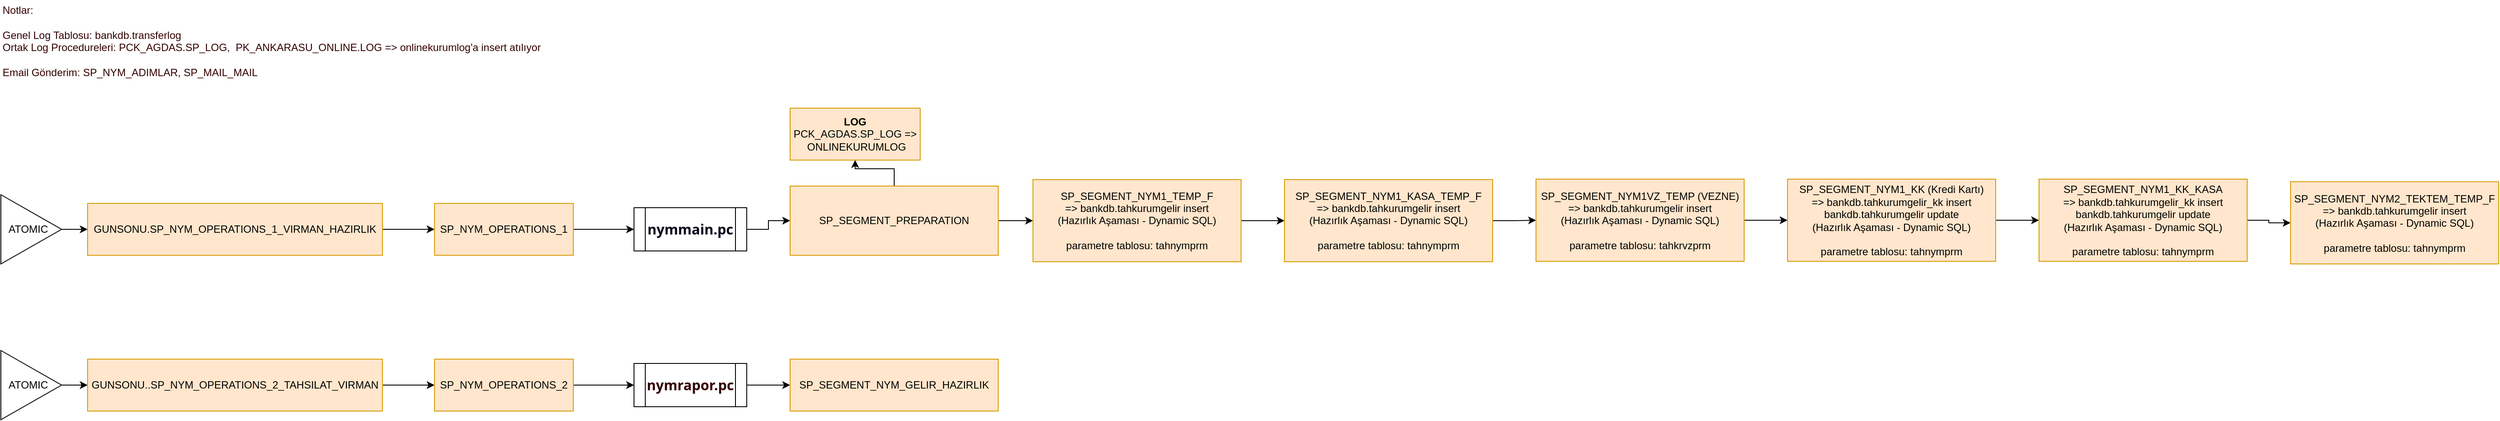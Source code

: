 <mxfile version="20.8.14" type="github">
  <diagram id="KAb09H1aaRv1wUn9QZgi" name="Page-1">
    <mxGraphModel dx="1292" dy="1779" grid="1" gridSize="10" guides="1" tooltips="1" connect="1" arrows="1" fold="1" page="1" pageScale="1" pageWidth="850" pageHeight="1100" math="0" shadow="0">
      <root>
        <mxCell id="0" />
        <mxCell id="1" parent="0" />
        <mxCell id="SjDv2KnS--hnq-5WUfop-4" value="" style="edgeStyle=orthogonalEdgeStyle;rounded=0;orthogonalLoop=1;jettySize=auto;html=1;" parent="1" source="SjDv2KnS--hnq-5WUfop-2" target="SjDv2KnS--hnq-5WUfop-3" edge="1">
          <mxGeometry relative="1" as="geometry" />
        </mxCell>
        <mxCell id="SjDv2KnS--hnq-5WUfop-2" value="ATOMIC&amp;nbsp;&amp;nbsp;" style="triangle;whiteSpace=wrap;html=1;" parent="1" vertex="1">
          <mxGeometry x="20" y="200" width="70" height="80" as="geometry" />
        </mxCell>
        <mxCell id="SjDv2KnS--hnq-5WUfop-6" value="" style="edgeStyle=orthogonalEdgeStyle;rounded=0;orthogonalLoop=1;jettySize=auto;html=1;" parent="1" source="SjDv2KnS--hnq-5WUfop-3" target="SjDv2KnS--hnq-5WUfop-5" edge="1">
          <mxGeometry relative="1" as="geometry" />
        </mxCell>
        <mxCell id="SjDv2KnS--hnq-5WUfop-3" value="GUNSONU.SP_NYM_OPERATIONS_1_VIRMAN_HAZIRLIK" style="rounded=0;whiteSpace=wrap;html=1;fillColor=#ffe6cc;strokeColor=#d79b00;" parent="1" vertex="1">
          <mxGeometry x="120" y="210" width="340" height="60" as="geometry" />
        </mxCell>
        <mxCell id="SjDv2KnS--hnq-5WUfop-18" style="edgeStyle=orthogonalEdgeStyle;rounded=0;orthogonalLoop=1;jettySize=auto;html=1;entryX=0;entryY=0.5;entryDx=0;entryDy=0;fontColor=#03031c;" parent="1" source="SjDv2KnS--hnq-5WUfop-5" target="SjDv2KnS--hnq-5WUfop-7" edge="1">
          <mxGeometry relative="1" as="geometry" />
        </mxCell>
        <mxCell id="SjDv2KnS--hnq-5WUfop-5" value="SP_NYM_OPERATIONS_1" style="rounded=0;whiteSpace=wrap;html=1;fillColor=#ffe6cc;strokeColor=#d79b00;" parent="1" vertex="1">
          <mxGeometry x="520" y="210" width="160" height="60" as="geometry" />
        </mxCell>
        <mxCell id="SjDv2KnS--hnq-5WUfop-23" value="" style="edgeStyle=orthogonalEdgeStyle;rounded=0;orthogonalLoop=1;jettySize=auto;html=1;fontColor=#330000;" parent="1" source="SjDv2KnS--hnq-5WUfop-7" target="SjDv2KnS--hnq-5WUfop-22" edge="1">
          <mxGeometry relative="1" as="geometry" />
        </mxCell>
        <mxCell id="SjDv2KnS--hnq-5WUfop-7" value="&lt;font style=&quot;box-sizing: border-box; cursor: pointer; outline: transparent; text-decoration-line: none; transition: color 80ms cubic-bezier(0.165, 0.84, 0.44, 1) 0s, background 80ms linear 0s; font-weight: bold; font-family: &amp;quot;Segoe UI Web (West European)&amp;quot;, &amp;quot;Segoe UI&amp;quot;, -apple-system, BlinkMacSystemFont, Roboto, &amp;quot;Helvetica Neue&amp;quot;, sans-serif; font-size: 16px; text-align: start;&quot; color=&quot;#03031c&quot;&gt;nymmain.pc&lt;/font&gt;" style="shape=process;whiteSpace=wrap;html=1;backgroundOutline=1;" parent="1" vertex="1">
          <mxGeometry x="750" y="215" width="130" height="50" as="geometry" />
        </mxCell>
        <mxCell id="SjDv2KnS--hnq-5WUfop-11" value="" style="edgeStyle=orthogonalEdgeStyle;rounded=0;orthogonalLoop=1;jettySize=auto;html=1;" parent="1" source="SjDv2KnS--hnq-5WUfop-12" target="SjDv2KnS--hnq-5WUfop-14" edge="1">
          <mxGeometry relative="1" as="geometry" />
        </mxCell>
        <mxCell id="SjDv2KnS--hnq-5WUfop-12" value="ATOMIC&amp;nbsp;&amp;nbsp;" style="triangle;whiteSpace=wrap;html=1;" parent="1" vertex="1">
          <mxGeometry x="20" y="380" width="70" height="80" as="geometry" />
        </mxCell>
        <mxCell id="SjDv2KnS--hnq-5WUfop-13" value="" style="edgeStyle=orthogonalEdgeStyle;rounded=0;orthogonalLoop=1;jettySize=auto;html=1;" parent="1" source="SjDv2KnS--hnq-5WUfop-14" target="SjDv2KnS--hnq-5WUfop-16" edge="1">
          <mxGeometry relative="1" as="geometry" />
        </mxCell>
        <mxCell id="SjDv2KnS--hnq-5WUfop-14" value="GUNSONU..SP_NYM_OPERATIONS_2_TAHSILAT_VIRMAN&lt;b&gt;&lt;/b&gt;" style="rounded=0;whiteSpace=wrap;html=1;fillColor=#ffe6cc;strokeColor=#d79b00;" parent="1" vertex="1">
          <mxGeometry x="120" y="390" width="340" height="60" as="geometry" />
        </mxCell>
        <mxCell id="SjDv2KnS--hnq-5WUfop-21" style="edgeStyle=orthogonalEdgeStyle;rounded=0;orthogonalLoop=1;jettySize=auto;html=1;entryX=0;entryY=0.5;entryDx=0;entryDy=0;fontColor=#330000;" parent="1" source="SjDv2KnS--hnq-5WUfop-16" target="SjDv2KnS--hnq-5WUfop-20" edge="1">
          <mxGeometry relative="1" as="geometry" />
        </mxCell>
        <mxCell id="SjDv2KnS--hnq-5WUfop-16" value="SP_NYM_OPERATIONS_2" style="rounded=0;whiteSpace=wrap;html=1;fillColor=#ffe6cc;strokeColor=#d79b00;" parent="1" vertex="1">
          <mxGeometry x="520" y="390" width="160" height="60" as="geometry" />
        </mxCell>
        <mxCell id="SjDv2KnS--hnq-5WUfop-25" value="" style="edgeStyle=orthogonalEdgeStyle;rounded=0;orthogonalLoop=1;jettySize=auto;html=1;fontColor=#330000;" parent="1" source="SjDv2KnS--hnq-5WUfop-20" target="SjDv2KnS--hnq-5WUfop-24" edge="1">
          <mxGeometry relative="1" as="geometry" />
        </mxCell>
        <mxCell id="SjDv2KnS--hnq-5WUfop-20" value="&lt;font style=&quot;box-sizing: border-box; cursor: pointer; outline: transparent; transition: color 80ms cubic-bezier(0.165, 0.84, 0.44, 1) 0s, background 80ms linear 0s; font-weight: bold; font-family: &amp;quot;Segoe UI Web (West European)&amp;quot;, &amp;quot;Segoe UI&amp;quot;, -apple-system, BlinkMacSystemFont, Roboto, &amp;quot;Helvetica Neue&amp;quot;, sans-serif; font-size: 16px; text-align: start;&quot; color=&quot;#330000&quot;&gt;nymrapor.pc&lt;/font&gt;" style="shape=process;whiteSpace=wrap;html=1;backgroundOutline=1;" parent="1" vertex="1">
          <mxGeometry x="750" y="395" width="130" height="50" as="geometry" />
        </mxCell>
        <mxCell id="SjDv2KnS--hnq-5WUfop-31" style="edgeStyle=orthogonalEdgeStyle;rounded=0;orthogonalLoop=1;jettySize=auto;html=1;entryX=0.5;entryY=1;entryDx=0;entryDy=0;fontColor=#330000;" parent="1" source="SjDv2KnS--hnq-5WUfop-22" target="SjDv2KnS--hnq-5WUfop-30" edge="1">
          <mxGeometry relative="1" as="geometry" />
        </mxCell>
        <mxCell id="SjDv2KnS--hnq-5WUfop-35" value="" style="edgeStyle=orthogonalEdgeStyle;rounded=0;orthogonalLoop=1;jettySize=auto;html=1;fontColor=#330000;" parent="1" source="SjDv2KnS--hnq-5WUfop-22" target="SjDv2KnS--hnq-5WUfop-34" edge="1">
          <mxGeometry relative="1" as="geometry" />
        </mxCell>
        <mxCell id="SjDv2KnS--hnq-5WUfop-22" value="SP_SEGMENT_PREPARATION" style="rounded=0;whiteSpace=wrap;html=1;fillColor=#ffe6cc;strokeColor=#d79b00;" parent="1" vertex="1">
          <mxGeometry x="930" y="190" width="240" height="80" as="geometry" />
        </mxCell>
        <mxCell id="SjDv2KnS--hnq-5WUfop-24" value="SP_SEGMENT_NYM_GELIR_HAZIRLIK" style="rounded=0;whiteSpace=wrap;html=1;fillColor=#ffe6cc;strokeColor=#d79b00;" parent="1" vertex="1">
          <mxGeometry x="930" y="390" width="240" height="60" as="geometry" />
        </mxCell>
        <mxCell id="SjDv2KnS--hnq-5WUfop-26" value="Notlar:&lt;br&gt;&lt;br&gt;Genel Log Tablosu: bankdb.transferlog&lt;br&gt;Ortak Log Procedureleri:&amp;nbsp;PCK_AGDAS.SP_LOG,&amp;nbsp;&amp;nbsp;PK_ANKARASU_ONLINE.LOG =&amp;gt;&amp;nbsp;onlinekurumlog&#39;a insert atılıyor&lt;br&gt;&lt;br&gt;Email Gönderim: SP_NYM_ADIMLAR, SP_MAIL_MAIL&amp;nbsp;&lt;br&gt;&amp;nbsp;" style="text;html=1;align=left;verticalAlign=middle;resizable=0;points=[];autosize=1;strokeColor=none;fillColor=none;fontColor=#330000;" parent="1" vertex="1">
          <mxGeometry x="20" y="-25" width="640" height="110" as="geometry" />
        </mxCell>
        <mxCell id="SjDv2KnS--hnq-5WUfop-30" value="&lt;b&gt;LOG&lt;/b&gt;&lt;br&gt;PCK_AGDAS.SP_LOG =&amp;gt;&lt;br&gt;&amp;nbsp;ONLINEKURUMLOG" style="rounded=0;whiteSpace=wrap;html=1;labelBackgroundColor=none;fillColor=#ffe6cc;strokeColor=#d79b00;" parent="1" vertex="1">
          <mxGeometry x="930" y="100" width="150" height="60" as="geometry" />
        </mxCell>
        <mxCell id="bCmSKT5gR-KvddqLJEM9-2" value="" style="edgeStyle=orthogonalEdgeStyle;rounded=0;orthogonalLoop=1;jettySize=auto;html=1;" edge="1" parent="1" source="SjDv2KnS--hnq-5WUfop-34" target="bCmSKT5gR-KvddqLJEM9-1">
          <mxGeometry relative="1" as="geometry" />
        </mxCell>
        <mxCell id="SjDv2KnS--hnq-5WUfop-34" value="SP_SEGMENT_NYM1_TEMP_F =&amp;gt;&amp;nbsp;bankdb.tahkurumgelir insert&lt;br&gt;(Hazırlık Aşaması - Dynamic SQL)&lt;br&gt;&lt;br&gt;parametre tablosu:&amp;nbsp;tahnymprm" style="rounded=0;whiteSpace=wrap;html=1;fillColor=#ffe6cc;strokeColor=#d79b00;" parent="1" vertex="1">
          <mxGeometry x="1210" y="182.5" width="240" height="95" as="geometry" />
        </mxCell>
        <mxCell id="bCmSKT5gR-KvddqLJEM9-4" value="" style="edgeStyle=orthogonalEdgeStyle;rounded=0;orthogonalLoop=1;jettySize=auto;html=1;" edge="1" parent="1" source="bCmSKT5gR-KvddqLJEM9-1" target="bCmSKT5gR-KvddqLJEM9-3">
          <mxGeometry relative="1" as="geometry" />
        </mxCell>
        <mxCell id="bCmSKT5gR-KvddqLJEM9-1" value="SP_SEGMENT_NYM1_KASA_TEMP_F =&amp;gt;&amp;nbsp;bankdb.tahkurumgelir insert&lt;br&gt;(Hazırlık Aşaması - Dynamic SQL)&lt;br&gt;&lt;br&gt;parametre tablosu:&amp;nbsp;tahnymprm" style="rounded=0;whiteSpace=wrap;html=1;fillColor=#ffe6cc;strokeColor=#d79b00;" vertex="1" parent="1">
          <mxGeometry x="1500" y="182.5" width="240" height="95" as="geometry" />
        </mxCell>
        <mxCell id="bCmSKT5gR-KvddqLJEM9-6" value="" style="edgeStyle=orthogonalEdgeStyle;rounded=0;orthogonalLoop=1;jettySize=auto;html=1;" edge="1" parent="1" source="bCmSKT5gR-KvddqLJEM9-3" target="bCmSKT5gR-KvddqLJEM9-5">
          <mxGeometry relative="1" as="geometry" />
        </mxCell>
        <mxCell id="bCmSKT5gR-KvddqLJEM9-3" value="SP_SEGMENT_NYM1VZ_TEMP (VEZNE) =&amp;gt;&amp;nbsp;bankdb.tahkurumgelir insert&lt;br&gt;(Hazırlık Aşaması - Dynamic SQL)&lt;br&gt;&lt;br&gt;parametre tablosu:&amp;nbsp;tahkrvzprm" style="rounded=0;whiteSpace=wrap;html=1;fillColor=#ffe6cc;strokeColor=#d79b00;" vertex="1" parent="1">
          <mxGeometry x="1790" y="182" width="240" height="95" as="geometry" />
        </mxCell>
        <mxCell id="bCmSKT5gR-KvddqLJEM9-8" value="" style="edgeStyle=orthogonalEdgeStyle;rounded=0;orthogonalLoop=1;jettySize=auto;html=1;" edge="1" parent="1" source="bCmSKT5gR-KvddqLJEM9-5" target="bCmSKT5gR-KvddqLJEM9-7">
          <mxGeometry relative="1" as="geometry" />
        </mxCell>
        <mxCell id="bCmSKT5gR-KvddqLJEM9-5" value="SP_SEGMENT_NYM1_KK (Kredi Kartı) =&amp;gt;&amp;nbsp;bankdb.tahkurumgelir_kk insert&lt;br&gt;bankdb.tahkurumgelir update&lt;br&gt;(Hazırlık Aşaması - Dynamic SQL)&lt;br&gt;&lt;br&gt;parametre tablosu:&amp;nbsp;tahnymprm" style="rounded=0;whiteSpace=wrap;html=1;fillColor=#ffe6cc;strokeColor=#d79b00;" vertex="1" parent="1">
          <mxGeometry x="2080" y="182" width="240" height="95" as="geometry" />
        </mxCell>
        <mxCell id="bCmSKT5gR-KvddqLJEM9-10" value="" style="edgeStyle=orthogonalEdgeStyle;rounded=0;orthogonalLoop=1;jettySize=auto;html=1;" edge="1" parent="1" source="bCmSKT5gR-KvddqLJEM9-7" target="bCmSKT5gR-KvddqLJEM9-9">
          <mxGeometry relative="1" as="geometry" />
        </mxCell>
        <mxCell id="bCmSKT5gR-KvddqLJEM9-7" value="SP_SEGMENT_NYM1_KK_KASA =&amp;gt;&amp;nbsp;bankdb.tahkurumgelir_kk insert&lt;br&gt;bankdb.tahkurumgelir update&lt;br&gt;(Hazırlık Aşaması - Dynamic SQL)&lt;br&gt;&lt;br&gt;parametre tablosu:&amp;nbsp;tahnymprm" style="rounded=0;whiteSpace=wrap;html=1;fillColor=#ffe6cc;strokeColor=#d79b00;" vertex="1" parent="1">
          <mxGeometry x="2370" y="182" width="240" height="95" as="geometry" />
        </mxCell>
        <mxCell id="bCmSKT5gR-KvddqLJEM9-9" value="SP_SEGMENT_NYM2_TEKTEM_TEMP_F =&amp;gt;&amp;nbsp;bankdb.tahkurumgelir insert&lt;br&gt;(Hazırlık Aşaması - Dynamic SQL)&lt;br&gt;&lt;br&gt;parametre tablosu:&amp;nbsp;tahnymprm" style="rounded=0;whiteSpace=wrap;html=1;fillColor=#ffe6cc;strokeColor=#d79b00;" vertex="1" parent="1">
          <mxGeometry x="2660" y="185" width="240" height="95" as="geometry" />
        </mxCell>
      </root>
    </mxGraphModel>
  </diagram>
</mxfile>
